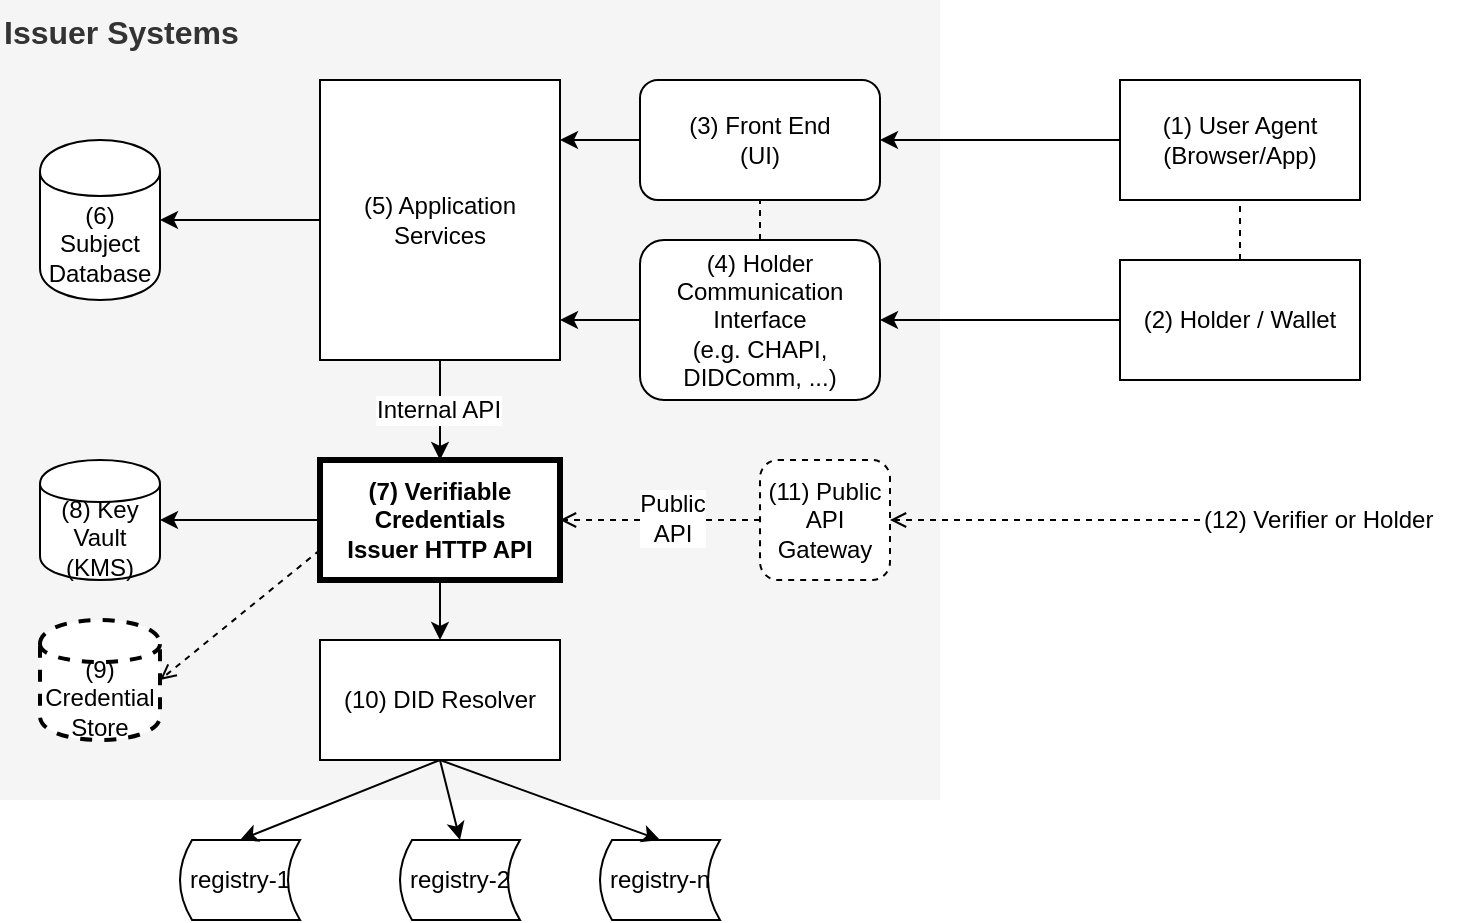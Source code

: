 <mxfile version="12.7.9" type="github">
  <diagram id="yviTmucWo-bWMPEQcKQ5" name="Page-1">
    <mxGraphModel dx="1254" dy="814" grid="1" gridSize="10" guides="1" tooltips="1" connect="1" arrows="1" fold="1" page="1" pageScale="1" pageWidth="850" pageHeight="1100" math="0" shadow="0">
      <root>
        <mxCell id="0" />
        <mxCell id="1" parent="0" />
        <mxCell id="ybkCsWTsAJ5RF2UA_Voc-29" value="Issuer Systems" style="rounded=0;whiteSpace=wrap;html=1;strokeWidth=2;fillColor=#f5f5f5;strokeColor=none;fontColor=#333333;align=left;verticalAlign=top;fontStyle=1;fontSize=16;" parent="1" vertex="1">
          <mxGeometry x="40" y="40" width="470" height="400" as="geometry" />
        </mxCell>
        <mxCell id="ybkCsWTsAJ5RF2UA_Voc-1" value="(3) Front End&lt;br&gt;(UI)" style="rounded=1;whiteSpace=wrap;html=1;" parent="1" vertex="1">
          <mxGeometry x="360" y="80" width="120" height="60" as="geometry" />
        </mxCell>
        <mxCell id="ybkCsWTsAJ5RF2UA_Voc-2" value="(4) Holder Communication&lt;br&gt;Interface&lt;br&gt;(e.g. CHAPI, DIDComm, ...)" style="rounded=1;whiteSpace=wrap;html=1;" parent="1" vertex="1">
          <mxGeometry x="360" y="160" width="120" height="80" as="geometry" />
        </mxCell>
        <mxCell id="ybkCsWTsAJ5RF2UA_Voc-4" value="(5) Application Services" style="rounded=0;whiteSpace=wrap;html=1;" parent="1" vertex="1">
          <mxGeometry x="200" y="80" width="120" height="140" as="geometry" />
        </mxCell>
        <mxCell id="ybkCsWTsAJ5RF2UA_Voc-5" value="(6) Subject&lt;br&gt;Database" style="shape=cylinder;whiteSpace=wrap;html=1;boundedLbl=1;backgroundOutline=1;" parent="1" vertex="1">
          <mxGeometry x="60" y="110" width="60" height="80" as="geometry" />
        </mxCell>
        <mxCell id="ybkCsWTsAJ5RF2UA_Voc-6" value="(7) Verifiable&lt;br&gt;Credentials &lt;br&gt;Issuer HTTP API" style="rounded=0;whiteSpace=wrap;html=1;strokeWidth=3;fontStyle=1" parent="1" vertex="1">
          <mxGeometry x="200" y="270" width="120" height="60" as="geometry" />
        </mxCell>
        <mxCell id="ybkCsWTsAJ5RF2UA_Voc-7" value="(10) DID Resolver" style="rounded=0;whiteSpace=wrap;html=1;" parent="1" vertex="1">
          <mxGeometry x="200" y="360" width="120" height="60" as="geometry" />
        </mxCell>
        <mxCell id="ybkCsWTsAJ5RF2UA_Voc-8" value="(9) Credential Store" style="shape=cylinder;whiteSpace=wrap;html=1;boundedLbl=1;backgroundOutline=1;dashed=1;strokeWidth=2;" parent="1" vertex="1">
          <mxGeometry x="60" y="350" width="60" height="60" as="geometry" />
        </mxCell>
        <mxCell id="ybkCsWTsAJ5RF2UA_Voc-9" value="registry-1" style="shape=dataStorage;whiteSpace=wrap;html=1;" parent="1" vertex="1">
          <mxGeometry x="130" y="460" width="60" height="40" as="geometry" />
        </mxCell>
        <mxCell id="ybkCsWTsAJ5RF2UA_Voc-10" value="registry-n" style="shape=dataStorage;whiteSpace=wrap;html=1;" parent="1" vertex="1">
          <mxGeometry x="340" y="460" width="60" height="40" as="geometry" />
        </mxCell>
        <mxCell id="ybkCsWTsAJ5RF2UA_Voc-11" value="registry-2" style="shape=dataStorage;whiteSpace=wrap;html=1;" parent="1" vertex="1">
          <mxGeometry x="240" y="460" width="60" height="40" as="geometry" />
        </mxCell>
        <mxCell id="ybkCsWTsAJ5RF2UA_Voc-13" value="(11) Public API&lt;br&gt;Gateway" style="rounded=1;whiteSpace=wrap;html=1;dashed=1;" parent="1" vertex="1">
          <mxGeometry x="420" y="270" width="65" height="60" as="geometry" />
        </mxCell>
        <mxCell id="ybkCsWTsAJ5RF2UA_Voc-14" value="" style="endArrow=open;dashed=1;html=1;exitX=0;exitY=0.5;exitDx=0;exitDy=0;endFill=0;entryX=1;entryY=0.5;entryDx=0;entryDy=0;" parent="1" source="ybkCsWTsAJ5RF2UA_Voc-13" target="ybkCsWTsAJ5RF2UA_Voc-6" edge="1">
          <mxGeometry width="50" height="50" relative="1" as="geometry">
            <mxPoint x="360" y="470" as="sourcePoint" />
            <mxPoint x="365" y="360" as="targetPoint" />
          </mxGeometry>
        </mxCell>
        <mxCell id="ybkCsWTsAJ5RF2UA_Voc-36" value="Public&lt;br&gt;API" style="text;html=1;align=center;verticalAlign=middle;resizable=0;points=[];labelBackgroundColor=#ffffff;fontSize=12;" parent="ybkCsWTsAJ5RF2UA_Voc-14" vertex="1" connectable="0">
          <mxGeometry x="-0.111" y="-1" relative="1" as="geometry">
            <mxPoint as="offset" />
          </mxGeometry>
        </mxCell>
        <mxCell id="ybkCsWTsAJ5RF2UA_Voc-15" value="" style="endArrow=open;dashed=1;html=1;entryX=1;entryY=0.5;entryDx=0;entryDy=0;endFill=0;" parent="1" target="ybkCsWTsAJ5RF2UA_Voc-13" edge="1">
          <mxGeometry width="50" height="50" relative="1" as="geometry">
            <mxPoint x="640" y="300" as="sourcePoint" />
            <mxPoint x="610" y="280" as="targetPoint" />
          </mxGeometry>
        </mxCell>
        <mxCell id="ybkCsWTsAJ5RF2UA_Voc-16" value="" style="endArrow=classic;html=1;exitX=0.5;exitY=1;exitDx=0;exitDy=0;" parent="1" source="ybkCsWTsAJ5RF2UA_Voc-4" target="ybkCsWTsAJ5RF2UA_Voc-6" edge="1">
          <mxGeometry width="50" height="50" relative="1" as="geometry">
            <mxPoint x="360" y="470" as="sourcePoint" />
            <mxPoint x="410" y="420" as="targetPoint" />
          </mxGeometry>
        </mxCell>
        <mxCell id="ybkCsWTsAJ5RF2UA_Voc-35" value="Internal API" style="text;html=1;align=center;verticalAlign=middle;resizable=0;points=[];labelBackgroundColor=#ffffff;fontSize=12;" parent="ybkCsWTsAJ5RF2UA_Voc-16" vertex="1" connectable="0">
          <mxGeometry y="-1" relative="1" as="geometry">
            <mxPoint as="offset" />
          </mxGeometry>
        </mxCell>
        <mxCell id="ybkCsWTsAJ5RF2UA_Voc-17" value="(8) Key Vault&lt;br&gt;(KMS)" style="shape=cylinder;whiteSpace=wrap;html=1;boundedLbl=1;backgroundOutline=1;" parent="1" vertex="1">
          <mxGeometry x="60" y="270" width="60" height="60" as="geometry" />
        </mxCell>
        <mxCell id="ybkCsWTsAJ5RF2UA_Voc-18" value="" style="endArrow=classic;html=1;exitX=0.5;exitY=1;exitDx=0;exitDy=0;entryX=0.5;entryY=0;entryDx=0;entryDy=0;" parent="1" source="ybkCsWTsAJ5RF2UA_Voc-7" target="ybkCsWTsAJ5RF2UA_Voc-10" edge="1">
          <mxGeometry width="50" height="50" relative="1" as="geometry">
            <mxPoint x="360" y="470" as="sourcePoint" />
            <mxPoint x="410" y="420" as="targetPoint" />
          </mxGeometry>
        </mxCell>
        <mxCell id="ybkCsWTsAJ5RF2UA_Voc-19" value="" style="endArrow=classic;html=1;exitX=0.5;exitY=1;exitDx=0;exitDy=0;entryX=0.5;entryY=0;entryDx=0;entryDy=0;" parent="1" source="ybkCsWTsAJ5RF2UA_Voc-7" target="ybkCsWTsAJ5RF2UA_Voc-11" edge="1">
          <mxGeometry width="50" height="50" relative="1" as="geometry">
            <mxPoint x="300" y="430" as="sourcePoint" />
            <mxPoint x="380" y="470" as="targetPoint" />
          </mxGeometry>
        </mxCell>
        <mxCell id="ybkCsWTsAJ5RF2UA_Voc-20" value="" style="endArrow=classic;html=1;exitX=0.5;exitY=1;exitDx=0;exitDy=0;entryX=0.5;entryY=0;entryDx=0;entryDy=0;" parent="1" source="ybkCsWTsAJ5RF2UA_Voc-7" target="ybkCsWTsAJ5RF2UA_Voc-9" edge="1">
          <mxGeometry width="50" height="50" relative="1" as="geometry">
            <mxPoint x="270" y="430" as="sourcePoint" />
            <mxPoint x="280" y="470" as="targetPoint" />
          </mxGeometry>
        </mxCell>
        <mxCell id="ybkCsWTsAJ5RF2UA_Voc-21" value="" style="endArrow=classic;html=1;entryX=1;entryY=0.5;entryDx=0;entryDy=0;exitX=0;exitY=0.5;exitDx=0;exitDy=0;" parent="1" source="ybkCsWTsAJ5RF2UA_Voc-6" target="ybkCsWTsAJ5RF2UA_Voc-17" edge="1">
          <mxGeometry width="50" height="50" relative="1" as="geometry">
            <mxPoint x="360" y="470" as="sourcePoint" />
            <mxPoint x="410" y="420" as="targetPoint" />
          </mxGeometry>
        </mxCell>
        <mxCell id="ybkCsWTsAJ5RF2UA_Voc-22" value="" style="endArrow=open;dashed=1;html=1;entryX=1;entryY=0.5;entryDx=0;entryDy=0;exitX=0;exitY=0.75;exitDx=0;exitDy=0;endFill=0;" parent="1" source="ybkCsWTsAJ5RF2UA_Voc-6" target="ybkCsWTsAJ5RF2UA_Voc-8" edge="1">
          <mxGeometry width="50" height="50" relative="1" as="geometry">
            <mxPoint x="360" y="470" as="sourcePoint" />
            <mxPoint x="410" y="420" as="targetPoint" />
          </mxGeometry>
        </mxCell>
        <mxCell id="ybkCsWTsAJ5RF2UA_Voc-23" value="" style="endArrow=classic;html=1;exitX=0.5;exitY=1;exitDx=0;exitDy=0;entryX=0.5;entryY=0;entryDx=0;entryDy=0;" parent="1" source="ybkCsWTsAJ5RF2UA_Voc-6" target="ybkCsWTsAJ5RF2UA_Voc-7" edge="1">
          <mxGeometry width="50" height="50" relative="1" as="geometry">
            <mxPoint x="360" y="470" as="sourcePoint" />
            <mxPoint x="410" y="420" as="targetPoint" />
          </mxGeometry>
        </mxCell>
        <mxCell id="ybkCsWTsAJ5RF2UA_Voc-24" value="" style="endArrow=classic;html=1;exitX=0;exitY=0.5;exitDx=0;exitDy=0;" parent="1" source="ybkCsWTsAJ5RF2UA_Voc-1" edge="1">
          <mxGeometry width="50" height="50" relative="1" as="geometry">
            <mxPoint x="360" y="470" as="sourcePoint" />
            <mxPoint x="320" y="110" as="targetPoint" />
          </mxGeometry>
        </mxCell>
        <mxCell id="ybkCsWTsAJ5RF2UA_Voc-25" value="" style="endArrow=classic;html=1;exitX=0;exitY=0.5;exitDx=0;exitDy=0;" parent="1" source="ybkCsWTsAJ5RF2UA_Voc-2" edge="1">
          <mxGeometry width="50" height="50" relative="1" as="geometry">
            <mxPoint x="360" y="470" as="sourcePoint" />
            <mxPoint x="320" y="200" as="targetPoint" />
          </mxGeometry>
        </mxCell>
        <mxCell id="ybkCsWTsAJ5RF2UA_Voc-26" value="" style="endArrow=classic;html=1;entryX=1;entryY=0.5;entryDx=0;entryDy=0;exitX=0;exitY=0.5;exitDx=0;exitDy=0;" parent="1" source="ybkCsWTsAJ5RF2UA_Voc-4" target="ybkCsWTsAJ5RF2UA_Voc-5" edge="1">
          <mxGeometry width="50" height="50" relative="1" as="geometry">
            <mxPoint x="360" y="470" as="sourcePoint" />
            <mxPoint x="410" y="420" as="targetPoint" />
          </mxGeometry>
        </mxCell>
        <mxCell id="ybkCsWTsAJ5RF2UA_Voc-27" value="(2) Holder / Wallet" style="rounded=0;whiteSpace=wrap;html=1;" parent="1" vertex="1">
          <mxGeometry x="600" y="170" width="120" height="60" as="geometry" />
        </mxCell>
        <mxCell id="ybkCsWTsAJ5RF2UA_Voc-28" value="(1) User Agent&lt;br&gt;(Browser/App)" style="rounded=0;whiteSpace=wrap;html=1;" parent="1" vertex="1">
          <mxGeometry x="600" y="80" width="120" height="60" as="geometry" />
        </mxCell>
        <mxCell id="ybkCsWTsAJ5RF2UA_Voc-30" value="" style="endArrow=classic;html=1;fontSize=16;entryX=1;entryY=0.5;entryDx=0;entryDy=0;exitX=0;exitY=0.5;exitDx=0;exitDy=0;" parent="1" source="ybkCsWTsAJ5RF2UA_Voc-27" target="ybkCsWTsAJ5RF2UA_Voc-2" edge="1">
          <mxGeometry width="50" height="50" relative="1" as="geometry">
            <mxPoint x="360" y="440" as="sourcePoint" />
            <mxPoint x="410" y="390" as="targetPoint" />
          </mxGeometry>
        </mxCell>
        <mxCell id="ybkCsWTsAJ5RF2UA_Voc-31" value="" style="endArrow=classic;html=1;fontSize=16;entryX=1;entryY=0.5;entryDx=0;entryDy=0;exitX=0;exitY=0.5;exitDx=0;exitDy=0;" parent="1" source="ybkCsWTsAJ5RF2UA_Voc-28" target="ybkCsWTsAJ5RF2UA_Voc-1" edge="1">
          <mxGeometry width="50" height="50" relative="1" as="geometry">
            <mxPoint x="610" y="200" as="sourcePoint" />
            <mxPoint x="490" y="200" as="targetPoint" />
          </mxGeometry>
        </mxCell>
        <mxCell id="ybkCsWTsAJ5RF2UA_Voc-32" value="" style="endArrow=none;dashed=1;html=1;fontSize=16;entryX=0.5;entryY=1;entryDx=0;entryDy=0;exitX=0.5;exitY=0;exitDx=0;exitDy=0;" parent="1" source="ybkCsWTsAJ5RF2UA_Voc-27" target="ybkCsWTsAJ5RF2UA_Voc-28" edge="1">
          <mxGeometry width="50" height="50" relative="1" as="geometry">
            <mxPoint x="360" y="440" as="sourcePoint" />
            <mxPoint x="410" y="390" as="targetPoint" />
          </mxGeometry>
        </mxCell>
        <mxCell id="ybkCsWTsAJ5RF2UA_Voc-33" value="" style="endArrow=none;dashed=1;html=1;fontSize=16;entryX=0.5;entryY=1;entryDx=0;entryDy=0;" parent="1" target="ybkCsWTsAJ5RF2UA_Voc-1" edge="1">
          <mxGeometry width="50" height="50" relative="1" as="geometry">
            <mxPoint x="420" y="160" as="sourcePoint" />
            <mxPoint x="410" y="390" as="targetPoint" />
          </mxGeometry>
        </mxCell>
        <mxCell id="ybkCsWTsAJ5RF2UA_Voc-34" value="(12) Verifier or Holder" style="text;html=1;strokeColor=none;fillColor=none;align=left;verticalAlign=middle;whiteSpace=wrap;rounded=0;fontSize=12;" parent="1" vertex="1">
          <mxGeometry x="640" y="290" width="140" height="20" as="geometry" />
        </mxCell>
      </root>
    </mxGraphModel>
  </diagram>
</mxfile>
